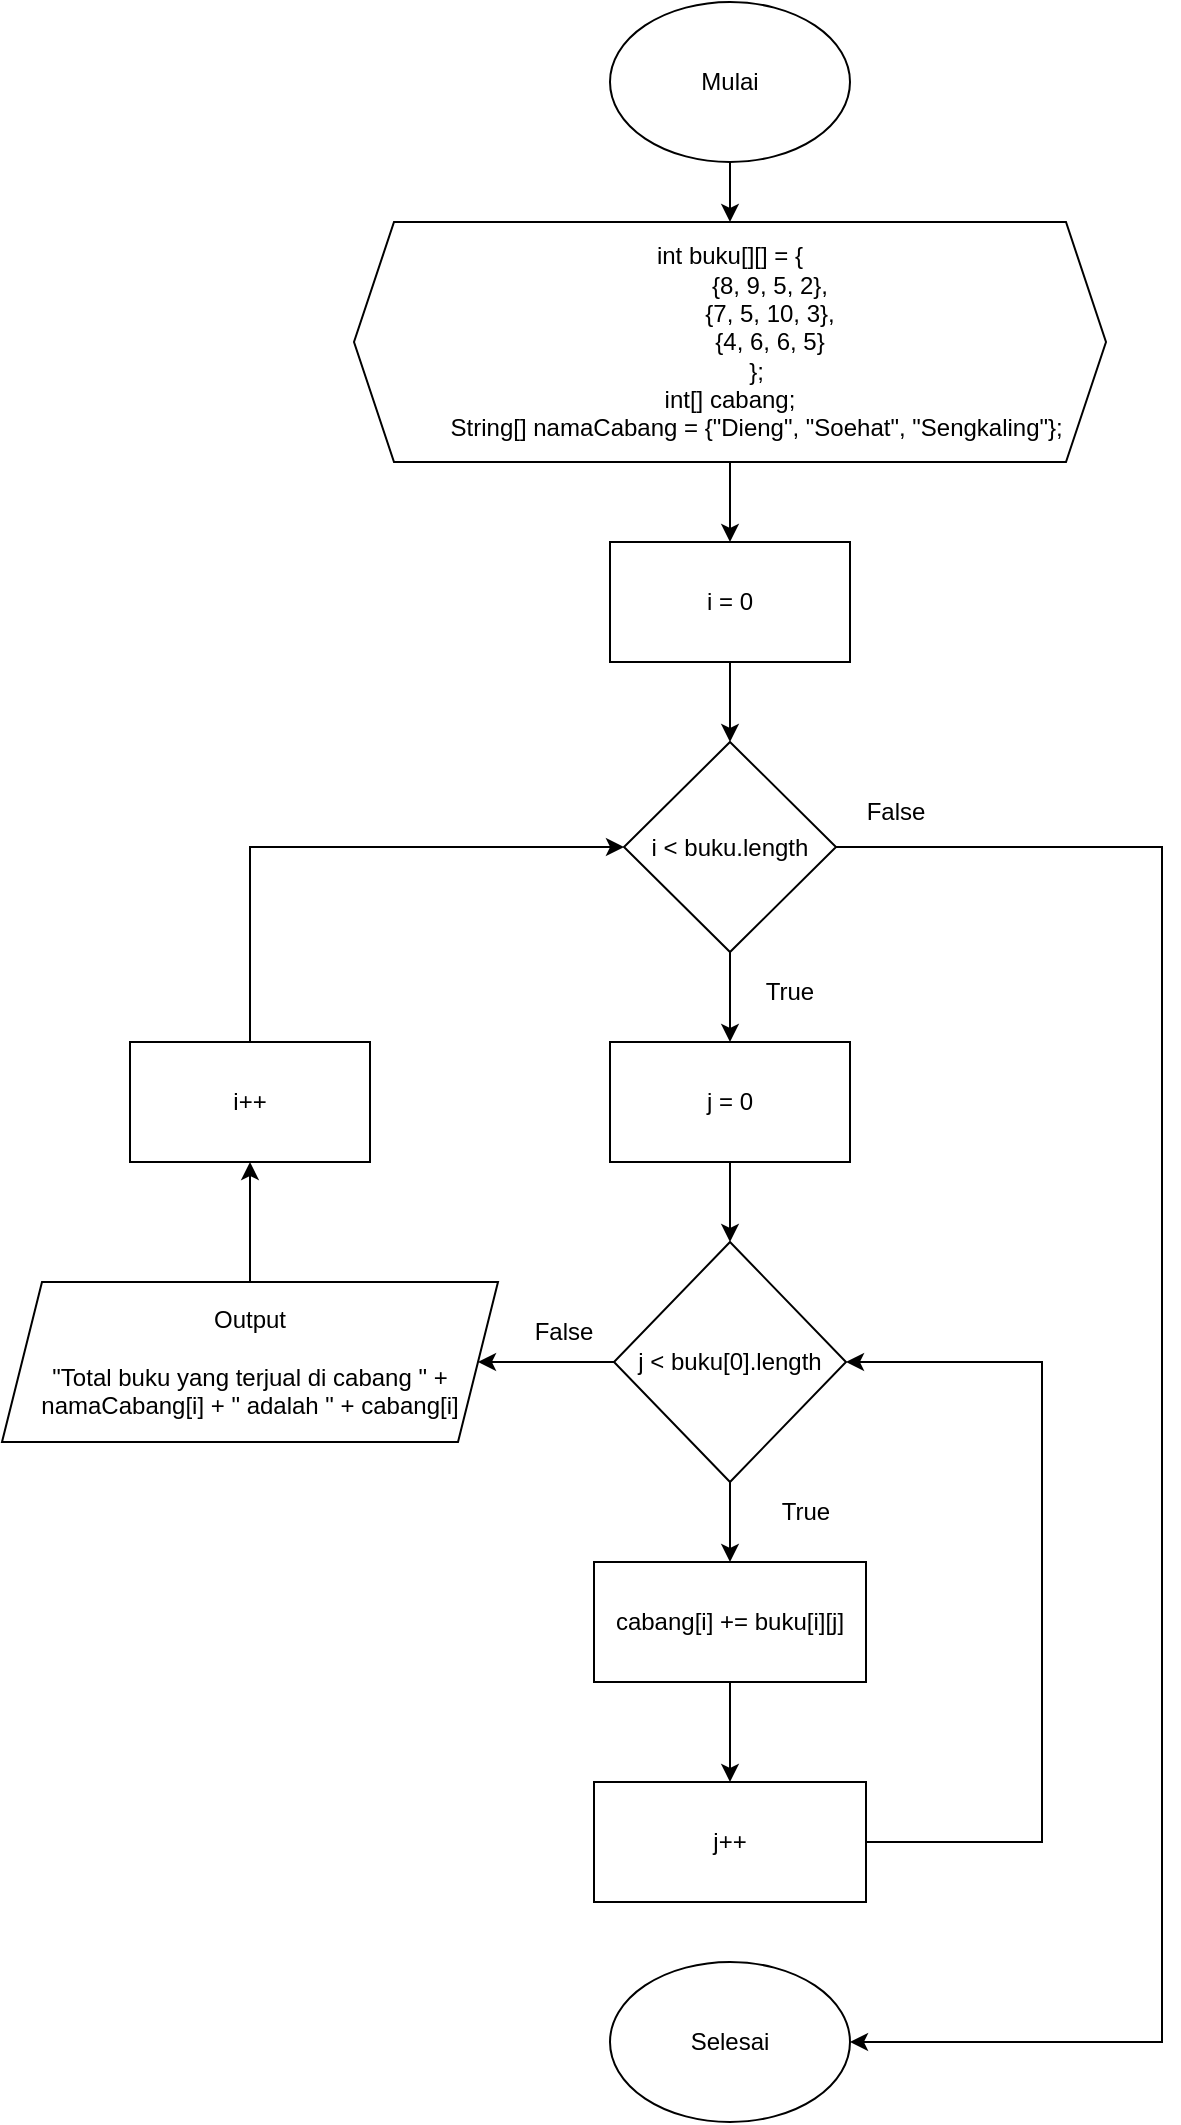 <mxfile version="20.5.3" type="github" pages="3">
  <diagram id="BPicuB52Qrg6LvnHKMhH" name="No. 1">
    <mxGraphModel dx="1278" dy="481" grid="1" gridSize="10" guides="1" tooltips="1" connect="1" arrows="1" fold="1" page="1" pageScale="1" pageWidth="827" pageHeight="1169" math="0" shadow="0">
      <root>
        <mxCell id="0" />
        <mxCell id="1" parent="0" />
        <mxCell id="z7K-Ujg7IoMI-AG9SJaT-3" value="" style="edgeStyle=orthogonalEdgeStyle;rounded=0;orthogonalLoop=1;jettySize=auto;html=1;" edge="1" parent="1" source="z7K-Ujg7IoMI-AG9SJaT-1" target="z7K-Ujg7IoMI-AG9SJaT-2">
          <mxGeometry relative="1" as="geometry" />
        </mxCell>
        <mxCell id="z7K-Ujg7IoMI-AG9SJaT-1" value="Mulai" style="ellipse;whiteSpace=wrap;html=1;" vertex="1" parent="1">
          <mxGeometry x="354" y="30" width="120" height="80" as="geometry" />
        </mxCell>
        <mxCell id="seCFmgC-9JngxIVdRE2E-2" value="" style="edgeStyle=orthogonalEdgeStyle;rounded=0;orthogonalLoop=1;jettySize=auto;html=1;" edge="1" parent="1" source="z7K-Ujg7IoMI-AG9SJaT-2" target="seCFmgC-9JngxIVdRE2E-1">
          <mxGeometry relative="1" as="geometry" />
        </mxCell>
        <mxCell id="z7K-Ujg7IoMI-AG9SJaT-2" value="&lt;div&gt;int buku[][] = {&lt;/div&gt;&lt;div&gt;&amp;nbsp; &amp;nbsp; &amp;nbsp; &amp;nbsp; &amp;nbsp; &amp;nbsp; {8, 9, 5, 2},&lt;/div&gt;&lt;div&gt;&amp;nbsp; &amp;nbsp; &amp;nbsp; &amp;nbsp; &amp;nbsp; &amp;nbsp; {7, 5, 10, 3},&lt;/div&gt;&lt;div&gt;&amp;nbsp; &amp;nbsp; &amp;nbsp; &amp;nbsp; &amp;nbsp; &amp;nbsp; {4, 6, 6, 5}&lt;/div&gt;&lt;div&gt;&amp;nbsp; &amp;nbsp; &amp;nbsp; &amp;nbsp; };&lt;/div&gt;&lt;div&gt;int[] cabang;&lt;/div&gt;&lt;div&gt;&amp;nbsp; &amp;nbsp; &amp;nbsp; &amp;nbsp; String[] namaCabang = {&quot;Dieng&quot;, &quot;Soehat&quot;, &quot;Sengkaling&quot;};&lt;/div&gt;" style="shape=hexagon;perimeter=hexagonPerimeter2;whiteSpace=wrap;html=1;fixedSize=1;" vertex="1" parent="1">
          <mxGeometry x="226" y="140" width="376" height="120" as="geometry" />
        </mxCell>
        <mxCell id="seCFmgC-9JngxIVdRE2E-10" value="" style="edgeStyle=orthogonalEdgeStyle;rounded=0;orthogonalLoop=1;jettySize=auto;html=1;" edge="1" parent="1" source="seCFmgC-9JngxIVdRE2E-1" target="seCFmgC-9JngxIVdRE2E-9">
          <mxGeometry relative="1" as="geometry" />
        </mxCell>
        <mxCell id="seCFmgC-9JngxIVdRE2E-1" value="i = 0" style="whiteSpace=wrap;html=1;" vertex="1" parent="1">
          <mxGeometry x="354" y="300" width="120" height="60" as="geometry" />
        </mxCell>
        <mxCell id="seCFmgC-9JngxIVdRE2E-12" value="" style="edgeStyle=orthogonalEdgeStyle;rounded=0;orthogonalLoop=1;jettySize=auto;html=1;" edge="1" parent="1" source="seCFmgC-9JngxIVdRE2E-9" target="seCFmgC-9JngxIVdRE2E-11">
          <mxGeometry relative="1" as="geometry" />
        </mxCell>
        <mxCell id="seCFmgC-9JngxIVdRE2E-30" style="edgeStyle=orthogonalEdgeStyle;rounded=0;orthogonalLoop=1;jettySize=auto;html=1;exitX=1;exitY=0.5;exitDx=0;exitDy=0;entryX=1;entryY=0.5;entryDx=0;entryDy=0;" edge="1" parent="1" source="seCFmgC-9JngxIVdRE2E-9" target="seCFmgC-9JngxIVdRE2E-29">
          <mxGeometry relative="1" as="geometry">
            <Array as="points">
              <mxPoint x="630" y="453" />
              <mxPoint x="630" y="1050" />
            </Array>
          </mxGeometry>
        </mxCell>
        <mxCell id="seCFmgC-9JngxIVdRE2E-9" value="i &amp;lt; buku.length" style="rhombus;whiteSpace=wrap;html=1;" vertex="1" parent="1">
          <mxGeometry x="361" y="400" width="106" height="105" as="geometry" />
        </mxCell>
        <mxCell id="seCFmgC-9JngxIVdRE2E-14" value="" style="edgeStyle=orthogonalEdgeStyle;rounded=0;orthogonalLoop=1;jettySize=auto;html=1;" edge="1" parent="1" source="seCFmgC-9JngxIVdRE2E-11" target="seCFmgC-9JngxIVdRE2E-13">
          <mxGeometry relative="1" as="geometry" />
        </mxCell>
        <mxCell id="seCFmgC-9JngxIVdRE2E-11" value="j = 0" style="whiteSpace=wrap;html=1;" vertex="1" parent="1">
          <mxGeometry x="354" y="550" width="120" height="60" as="geometry" />
        </mxCell>
        <mxCell id="seCFmgC-9JngxIVdRE2E-17" value="" style="edgeStyle=orthogonalEdgeStyle;rounded=0;orthogonalLoop=1;jettySize=auto;html=1;" edge="1" parent="1" source="seCFmgC-9JngxIVdRE2E-13" target="seCFmgC-9JngxIVdRE2E-16">
          <mxGeometry relative="1" as="geometry" />
        </mxCell>
        <mxCell id="seCFmgC-9JngxIVdRE2E-24" value="" style="edgeStyle=orthogonalEdgeStyle;rounded=0;orthogonalLoop=1;jettySize=auto;html=1;" edge="1" parent="1" source="seCFmgC-9JngxIVdRE2E-13" target="seCFmgC-9JngxIVdRE2E-23">
          <mxGeometry relative="1" as="geometry" />
        </mxCell>
        <mxCell id="seCFmgC-9JngxIVdRE2E-13" value="j &amp;lt; buku[0].length" style="rhombus;whiteSpace=wrap;html=1;" vertex="1" parent="1">
          <mxGeometry x="356" y="650" width="116" height="120" as="geometry" />
        </mxCell>
        <mxCell id="seCFmgC-9JngxIVdRE2E-19" value="" style="edgeStyle=orthogonalEdgeStyle;rounded=0;orthogonalLoop=1;jettySize=auto;html=1;" edge="1" parent="1" source="seCFmgC-9JngxIVdRE2E-16" target="seCFmgC-9JngxIVdRE2E-18">
          <mxGeometry relative="1" as="geometry" />
        </mxCell>
        <mxCell id="seCFmgC-9JngxIVdRE2E-16" value="cabang[i] += buku[i][j]" style="whiteSpace=wrap;html=1;" vertex="1" parent="1">
          <mxGeometry x="346" y="810" width="136" height="60" as="geometry" />
        </mxCell>
        <mxCell id="seCFmgC-9JngxIVdRE2E-20" style="edgeStyle=orthogonalEdgeStyle;rounded=0;orthogonalLoop=1;jettySize=auto;html=1;exitX=1;exitY=0.5;exitDx=0;exitDy=0;entryX=1;entryY=0.5;entryDx=0;entryDy=0;" edge="1" parent="1" source="seCFmgC-9JngxIVdRE2E-18" target="seCFmgC-9JngxIVdRE2E-13">
          <mxGeometry relative="1" as="geometry">
            <Array as="points">
              <mxPoint x="570" y="950" />
              <mxPoint x="570" y="710" />
            </Array>
          </mxGeometry>
        </mxCell>
        <mxCell id="seCFmgC-9JngxIVdRE2E-18" value="j++" style="whiteSpace=wrap;html=1;" vertex="1" parent="1">
          <mxGeometry x="346" y="920" width="136" height="60" as="geometry" />
        </mxCell>
        <mxCell id="seCFmgC-9JngxIVdRE2E-26" value="" style="edgeStyle=orthogonalEdgeStyle;rounded=0;orthogonalLoop=1;jettySize=auto;html=1;" edge="1" parent="1" source="seCFmgC-9JngxIVdRE2E-23" target="seCFmgC-9JngxIVdRE2E-25">
          <mxGeometry relative="1" as="geometry" />
        </mxCell>
        <mxCell id="seCFmgC-9JngxIVdRE2E-23" value="Output&lt;br&gt;&lt;br&gt;&quot;Total buku yang terjual di cabang &quot; + namaCabang[i] + &quot; adalah &quot; + cabang[i]" style="shape=parallelogram;perimeter=parallelogramPerimeter;whiteSpace=wrap;html=1;fixedSize=1;" vertex="1" parent="1">
          <mxGeometry x="50" y="670" width="248" height="80" as="geometry" />
        </mxCell>
        <mxCell id="seCFmgC-9JngxIVdRE2E-27" style="edgeStyle=orthogonalEdgeStyle;rounded=0;orthogonalLoop=1;jettySize=auto;html=1;exitX=0.5;exitY=0;exitDx=0;exitDy=0;entryX=0;entryY=0.5;entryDx=0;entryDy=0;" edge="1" parent="1" source="seCFmgC-9JngxIVdRE2E-25" target="seCFmgC-9JngxIVdRE2E-9">
          <mxGeometry relative="1" as="geometry" />
        </mxCell>
        <mxCell id="seCFmgC-9JngxIVdRE2E-25" value="i++" style="whiteSpace=wrap;html=1;" vertex="1" parent="1">
          <mxGeometry x="114" y="550" width="120" height="60" as="geometry" />
        </mxCell>
        <mxCell id="seCFmgC-9JngxIVdRE2E-29" value="Selesai" style="ellipse;whiteSpace=wrap;html=1;" vertex="1" parent="1">
          <mxGeometry x="354" y="1010" width="120" height="80" as="geometry" />
        </mxCell>
        <mxCell id="rts_mOyHCIjA2TNUtebg-1" value="True" style="text;html=1;strokeColor=none;fillColor=none;align=center;verticalAlign=middle;whiteSpace=wrap;rounded=0;" vertex="1" parent="1">
          <mxGeometry x="414" y="510" width="60" height="30" as="geometry" />
        </mxCell>
        <mxCell id="rts_mOyHCIjA2TNUtebg-2" value="True" style="text;html=1;strokeColor=none;fillColor=none;align=center;verticalAlign=middle;whiteSpace=wrap;rounded=0;" vertex="1" parent="1">
          <mxGeometry x="422" y="770" width="60" height="30" as="geometry" />
        </mxCell>
        <mxCell id="rts_mOyHCIjA2TNUtebg-3" value="False" style="text;html=1;strokeColor=none;fillColor=none;align=center;verticalAlign=middle;whiteSpace=wrap;rounded=0;" vertex="1" parent="1">
          <mxGeometry x="467" y="420" width="60" height="30" as="geometry" />
        </mxCell>
        <mxCell id="rts_mOyHCIjA2TNUtebg-4" value="False" style="text;html=1;strokeColor=none;fillColor=none;align=center;verticalAlign=middle;whiteSpace=wrap;rounded=0;" vertex="1" parent="1">
          <mxGeometry x="301" y="680" width="60" height="30" as="geometry" />
        </mxCell>
      </root>
    </mxGraphModel>
  </diagram>
  <diagram id="xPt55A5_9RqWsZ0uqhfl" name="No. 2">
    <mxGraphModel dx="1278" dy="2819" grid="1" gridSize="10" guides="1" tooltips="1" connect="1" arrows="1" fold="1" page="1" pageScale="1" pageWidth="827" pageHeight="1169" math="0" shadow="0">
      <root>
        <mxCell id="0" />
        <mxCell id="1" parent="0" />
        <mxCell id="E98cyiv-uPxOJjJtd0V5-63" value="" style="edgeStyle=orthogonalEdgeStyle;rounded=0;orthogonalLoop=1;jettySize=auto;html=1;" parent="1" source="E98cyiv-uPxOJjJtd0V5-1" target="E98cyiv-uPxOJjJtd0V5-62" edge="1">
          <mxGeometry relative="1" as="geometry" />
        </mxCell>
        <mxCell id="E98cyiv-uPxOJjJtd0V5-1" value="Mulai" style="ellipse;whiteSpace=wrap;html=1;" parent="1" vertex="1">
          <mxGeometry x="184.25" y="-2320" width="106" height="70" as="geometry" />
        </mxCell>
        <mxCell id="E98cyiv-uPxOJjJtd0V5-5" value="" style="edgeStyle=orthogonalEdgeStyle;rounded=0;orthogonalLoop=1;jettySize=auto;html=1;" parent="1" target="E98cyiv-uPxOJjJtd0V5-4" edge="1" source="E98cyiv-uPxOJjJtd0V5-62">
          <mxGeometry relative="1" as="geometry">
            <mxPoint x="238" y="-2010" as="sourcePoint" />
          </mxGeometry>
        </mxCell>
        <mxCell id="E98cyiv-uPxOJjJtd0V5-7" value="" style="edgeStyle=orthogonalEdgeStyle;rounded=0;orthogonalLoop=1;jettySize=auto;html=1;" parent="1" source="E98cyiv-uPxOJjJtd0V5-4" target="E98cyiv-uPxOJjJtd0V5-6" edge="1">
          <mxGeometry relative="1" as="geometry" />
        </mxCell>
        <mxCell id="E98cyiv-uPxOJjJtd0V5-4" value="i = 0" style="whiteSpace=wrap;html=1;" parent="1" vertex="1">
          <mxGeometry x="178" y="-2070" width="120" height="60" as="geometry" />
        </mxCell>
        <mxCell id="E98cyiv-uPxOJjJtd0V5-9" value="" style="edgeStyle=orthogonalEdgeStyle;rounded=0;orthogonalLoop=1;jettySize=auto;html=1;" parent="1" source="E98cyiv-uPxOJjJtd0V5-6" target="E98cyiv-uPxOJjJtd0V5-8" edge="1">
          <mxGeometry relative="1" as="geometry" />
        </mxCell>
        <mxCell id="E98cyiv-uPxOJjJtd0V5-59" value="" style="edgeStyle=orthogonalEdgeStyle;rounded=0;orthogonalLoop=1;jettySize=auto;html=1;" parent="1" source="E98cyiv-uPxOJjJtd0V5-6" target="E98cyiv-uPxOJjJtd0V5-58" edge="1">
          <mxGeometry relative="1" as="geometry">
            <Array as="points">
              <mxPoint x="44" y="-1930" />
              <mxPoint x="44" y="-1030" />
            </Array>
          </mxGeometry>
        </mxCell>
        <mxCell id="E98cyiv-uPxOJjJtd0V5-6" value="i &amp;lt; buku.length" style="rhombus;whiteSpace=wrap;html=1;" parent="1" vertex="1">
          <mxGeometry x="190" y="-1980" width="96" height="100" as="geometry" />
        </mxCell>
        <mxCell id="E98cyiv-uPxOJjJtd0V5-11" value="" style="edgeStyle=orthogonalEdgeStyle;rounded=0;orthogonalLoop=1;jettySize=auto;html=1;" parent="1" source="E98cyiv-uPxOJjJtd0V5-8" target="E98cyiv-uPxOJjJtd0V5-10" edge="1">
          <mxGeometry relative="1" as="geometry" />
        </mxCell>
        <mxCell id="E98cyiv-uPxOJjJtd0V5-8" value="j = 0" style="whiteSpace=wrap;html=1;" parent="1" vertex="1">
          <mxGeometry x="177.25" y="-1840" width="120" height="60" as="geometry" />
        </mxCell>
        <mxCell id="E98cyiv-uPxOJjJtd0V5-15" value="" style="edgeStyle=orthogonalEdgeStyle;rounded=0;orthogonalLoop=1;jettySize=auto;html=1;" parent="1" source="E98cyiv-uPxOJjJtd0V5-10" target="E98cyiv-uPxOJjJtd0V5-14" edge="1">
          <mxGeometry relative="1" as="geometry" />
        </mxCell>
        <mxCell id="E98cyiv-uPxOJjJtd0V5-55" value="" style="edgeStyle=orthogonalEdgeStyle;rounded=0;orthogonalLoop=1;jettySize=auto;html=1;" parent="1" source="E98cyiv-uPxOJjJtd0V5-10" target="E98cyiv-uPxOJjJtd0V5-54" edge="1">
          <mxGeometry relative="1" as="geometry" />
        </mxCell>
        <mxCell id="E98cyiv-uPxOJjJtd0V5-10" value="j &amp;lt; buku[0].length" style="rhombus;whiteSpace=wrap;html=1;" parent="1" vertex="1">
          <mxGeometry x="185" y="-1750" width="106" height="110" as="geometry" />
        </mxCell>
        <mxCell id="E98cyiv-uPxOJjJtd0V5-17" value="" style="edgeStyle=orthogonalEdgeStyle;rounded=0;orthogonalLoop=1;jettySize=auto;html=1;" parent="1" source="E98cyiv-uPxOJjJtd0V5-14" target="E98cyiv-uPxOJjJtd0V5-16" edge="1">
          <mxGeometry relative="1" as="geometry" />
        </mxCell>
        <mxCell id="E98cyiv-uPxOJjJtd0V5-14" value="switch(j)" style="whiteSpace=wrap;html=1;" parent="1" vertex="1">
          <mxGeometry x="178" y="-1610" width="120" height="60" as="geometry" />
        </mxCell>
        <mxCell id="E98cyiv-uPxOJjJtd0V5-19" value="" style="edgeStyle=orthogonalEdgeStyle;rounded=0;orthogonalLoop=1;jettySize=auto;html=1;" parent="1" source="E98cyiv-uPxOJjJtd0V5-16" target="E98cyiv-uPxOJjJtd0V5-18" edge="1">
          <mxGeometry relative="1" as="geometry" />
        </mxCell>
        <mxCell id="E98cyiv-uPxOJjJtd0V5-25" value="" style="edgeStyle=orthogonalEdgeStyle;rounded=0;orthogonalLoop=1;jettySize=auto;html=1;" parent="1" source="E98cyiv-uPxOJjJtd0V5-16" target="E98cyiv-uPxOJjJtd0V5-24" edge="1">
          <mxGeometry relative="1" as="geometry" />
        </mxCell>
        <mxCell id="E98cyiv-uPxOJjJtd0V5-16" value="case 0" style="rhombus;whiteSpace=wrap;html=1;" parent="1" vertex="1">
          <mxGeometry x="198" y="-1510" width="80" height="80" as="geometry" />
        </mxCell>
        <mxCell id="E98cyiv-uPxOJjJtd0V5-21" value="" style="edgeStyle=orthogonalEdgeStyle;rounded=0;orthogonalLoop=1;jettySize=auto;html=1;" parent="1" source="E98cyiv-uPxOJjJtd0V5-18" target="E98cyiv-uPxOJjJtd0V5-20" edge="1">
          <mxGeometry relative="1" as="geometry" />
        </mxCell>
        <mxCell id="E98cyiv-uPxOJjJtd0V5-27" value="" style="edgeStyle=orthogonalEdgeStyle;rounded=0;orthogonalLoop=1;jettySize=auto;html=1;" parent="1" source="E98cyiv-uPxOJjJtd0V5-18" target="E98cyiv-uPxOJjJtd0V5-26" edge="1">
          <mxGeometry relative="1" as="geometry" />
        </mxCell>
        <mxCell id="E98cyiv-uPxOJjJtd0V5-18" value="case 1" style="rhombus;whiteSpace=wrap;html=1;" parent="1" vertex="1">
          <mxGeometry x="358" y="-1510" width="80" height="80" as="geometry" />
        </mxCell>
        <mxCell id="E98cyiv-uPxOJjJtd0V5-23" value="" style="edgeStyle=orthogonalEdgeStyle;rounded=0;orthogonalLoop=1;jettySize=auto;html=1;" parent="1" source="E98cyiv-uPxOJjJtd0V5-20" target="E98cyiv-uPxOJjJtd0V5-22" edge="1">
          <mxGeometry relative="1" as="geometry" />
        </mxCell>
        <mxCell id="E98cyiv-uPxOJjJtd0V5-29" value="" style="edgeStyle=orthogonalEdgeStyle;rounded=0;orthogonalLoop=1;jettySize=auto;html=1;" parent="1" source="E98cyiv-uPxOJjJtd0V5-20" target="E98cyiv-uPxOJjJtd0V5-28" edge="1">
          <mxGeometry relative="1" as="geometry" />
        </mxCell>
        <mxCell id="E98cyiv-uPxOJjJtd0V5-20" value="case 2" style="rhombus;whiteSpace=wrap;html=1;" parent="1" vertex="1">
          <mxGeometry x="518" y="-1510" width="80" height="80" as="geometry" />
        </mxCell>
        <mxCell id="E98cyiv-uPxOJjJtd0V5-31" value="" style="edgeStyle=orthogonalEdgeStyle;rounded=0;orthogonalLoop=1;jettySize=auto;html=1;" parent="1" source="E98cyiv-uPxOJjJtd0V5-22" edge="1">
          <mxGeometry relative="1" as="geometry">
            <mxPoint x="717.5" y="-1390" as="targetPoint" />
          </mxGeometry>
        </mxCell>
        <mxCell id="E98cyiv-uPxOJjJtd0V5-22" value="case 3" style="rhombus;whiteSpace=wrap;html=1;" parent="1" vertex="1">
          <mxGeometry x="678" y="-1510" width="80" height="80" as="geometry" />
        </mxCell>
        <mxCell id="E98cyiv-uPxOJjJtd0V5-33" value="" style="edgeStyle=orthogonalEdgeStyle;rounded=0;orthogonalLoop=1;jettySize=auto;html=1;" parent="1" source="E98cyiv-uPxOJjJtd0V5-24" target="E98cyiv-uPxOJjJtd0V5-32" edge="1">
          <mxGeometry relative="1" as="geometry" />
        </mxCell>
        <mxCell id="E98cyiv-uPxOJjJtd0V5-24" value="totalNovel += buku[i][j]" style="whiteSpace=wrap;html=1;" parent="1" vertex="1">
          <mxGeometry x="170" y="-1390" width="136" height="60" as="geometry" />
        </mxCell>
        <mxCell id="E98cyiv-uPxOJjJtd0V5-36" value="" style="edgeStyle=orthogonalEdgeStyle;rounded=0;orthogonalLoop=1;jettySize=auto;html=1;" parent="1" source="E98cyiv-uPxOJjJtd0V5-26" target="E98cyiv-uPxOJjJtd0V5-35" edge="1">
          <mxGeometry relative="1" as="geometry" />
        </mxCell>
        <mxCell id="E98cyiv-uPxOJjJtd0V5-26" value="totalKomik += buku[i][j]" style="whiteSpace=wrap;html=1;" parent="1" vertex="1">
          <mxGeometry x="330" y="-1390" width="136" height="60" as="geometry" />
        </mxCell>
        <mxCell id="E98cyiv-uPxOJjJtd0V5-38" value="" style="edgeStyle=orthogonalEdgeStyle;rounded=0;orthogonalLoop=1;jettySize=auto;html=1;" parent="1" source="E98cyiv-uPxOJjJtd0V5-28" target="E98cyiv-uPxOJjJtd0V5-37" edge="1">
          <mxGeometry relative="1" as="geometry" />
        </mxCell>
        <mxCell id="E98cyiv-uPxOJjJtd0V5-28" value="totalPelajaran += buku[i][j]" style="whiteSpace=wrap;html=1;" parent="1" vertex="1">
          <mxGeometry x="480" y="-1390" width="156" height="60" as="geometry" />
        </mxCell>
        <mxCell id="E98cyiv-uPxOJjJtd0V5-40" value="" style="edgeStyle=orthogonalEdgeStyle;rounded=0;orthogonalLoop=1;jettySize=auto;html=1;" parent="1" target="E98cyiv-uPxOJjJtd0V5-39" edge="1">
          <mxGeometry relative="1" as="geometry">
            <mxPoint x="717.5" y="-1330" as="sourcePoint" />
          </mxGeometry>
        </mxCell>
        <mxCell id="E98cyiv-uPxOJjJtd0V5-30" value="totalEnsiklopedia += buku[i][j]" style="whiteSpace=wrap;html=1;" parent="1" vertex="1">
          <mxGeometry x="651.5" y="-1390" width="133" height="60" as="geometry" />
        </mxCell>
        <mxCell id="E98cyiv-uPxOJjJtd0V5-48" style="edgeStyle=orthogonalEdgeStyle;rounded=0;orthogonalLoop=1;jettySize=auto;html=1;exitX=0.5;exitY=1;exitDx=0;exitDy=0;entryX=0.5;entryY=0;entryDx=0;entryDy=0;" parent="1" source="E98cyiv-uPxOJjJtd0V5-32" edge="1">
          <mxGeometry relative="1" as="geometry">
            <mxPoint x="238" y="-1150" as="targetPoint" />
          </mxGeometry>
        </mxCell>
        <mxCell id="E98cyiv-uPxOJjJtd0V5-32" value="break" style="whiteSpace=wrap;html=1;" parent="1" vertex="1">
          <mxGeometry x="178" y="-1304" width="120" height="60" as="geometry" />
        </mxCell>
        <mxCell id="E98cyiv-uPxOJjJtd0V5-49" style="edgeStyle=orthogonalEdgeStyle;rounded=0;orthogonalLoop=1;jettySize=auto;html=1;exitX=0.5;exitY=1;exitDx=0;exitDy=0;" parent="1" source="E98cyiv-uPxOJjJtd0V5-35" edge="1">
          <mxGeometry relative="1" as="geometry">
            <Array as="points">
              <mxPoint x="398" y="-1220" />
              <mxPoint x="238" y="-1220" />
            </Array>
            <mxPoint x="238" y="-1150" as="targetPoint" />
          </mxGeometry>
        </mxCell>
        <mxCell id="E98cyiv-uPxOJjJtd0V5-35" value="break" style="whiteSpace=wrap;html=1;" parent="1" vertex="1">
          <mxGeometry x="338" y="-1304" width="120" height="60" as="geometry" />
        </mxCell>
        <mxCell id="E98cyiv-uPxOJjJtd0V5-50" style="edgeStyle=orthogonalEdgeStyle;rounded=0;orthogonalLoop=1;jettySize=auto;html=1;exitX=0.5;exitY=1;exitDx=0;exitDy=0;" parent="1" source="E98cyiv-uPxOJjJtd0V5-37" edge="1">
          <mxGeometry relative="1" as="geometry">
            <Array as="points">
              <mxPoint x="558" y="-1200" />
              <mxPoint x="238" y="-1200" />
            </Array>
            <mxPoint x="238" y="-1150" as="targetPoint" />
          </mxGeometry>
        </mxCell>
        <mxCell id="E98cyiv-uPxOJjJtd0V5-37" value="break" style="whiteSpace=wrap;html=1;" parent="1" vertex="1">
          <mxGeometry x="498" y="-1304" width="120" height="60" as="geometry" />
        </mxCell>
        <mxCell id="E98cyiv-uPxOJjJtd0V5-51" style="edgeStyle=orthogonalEdgeStyle;rounded=0;orthogonalLoop=1;jettySize=auto;html=1;exitX=0.5;exitY=1;exitDx=0;exitDy=0;" parent="1" source="E98cyiv-uPxOJjJtd0V5-39" edge="1">
          <mxGeometry relative="1" as="geometry">
            <Array as="points">
              <mxPoint x="718" y="-1180" />
              <mxPoint x="238" y="-1180" />
            </Array>
            <mxPoint x="238" y="-1150" as="targetPoint" />
          </mxGeometry>
        </mxCell>
        <mxCell id="E98cyiv-uPxOJjJtd0V5-39" value="break" style="whiteSpace=wrap;html=1;" parent="1" vertex="1">
          <mxGeometry x="658" y="-1304" width="120" height="60" as="geometry" />
        </mxCell>
        <mxCell id="E98cyiv-uPxOJjJtd0V5-56" style="edgeStyle=orthogonalEdgeStyle;rounded=0;orthogonalLoop=1;jettySize=auto;html=1;exitX=0;exitY=0.5;exitDx=0;exitDy=0;entryX=0;entryY=0.5;entryDx=0;entryDy=0;" parent="1" source="E98cyiv-uPxOJjJtd0V5-45" target="E98cyiv-uPxOJjJtd0V5-10" edge="1">
          <mxGeometry relative="1" as="geometry">
            <Array as="points">
              <mxPoint x="124" y="-1120" />
              <mxPoint x="124" y="-1695" />
            </Array>
          </mxGeometry>
        </mxCell>
        <mxCell id="E98cyiv-uPxOJjJtd0V5-45" value="j++" style="rounded=0;whiteSpace=wrap;html=1;" parent="1" vertex="1">
          <mxGeometry x="179.25" y="-1150" width="116" height="60" as="geometry" />
        </mxCell>
        <mxCell id="E98cyiv-uPxOJjJtd0V5-57" style="edgeStyle=orthogonalEdgeStyle;rounded=0;orthogonalLoop=1;jettySize=auto;html=1;exitX=0.5;exitY=0;exitDx=0;exitDy=0;entryX=1;entryY=0.5;entryDx=0;entryDy=0;" parent="1" source="E98cyiv-uPxOJjJtd0V5-54" target="E98cyiv-uPxOJjJtd0V5-6" edge="1">
          <mxGeometry relative="1" as="geometry" />
        </mxCell>
        <mxCell id="E98cyiv-uPxOJjJtd0V5-54" value="i++" style="whiteSpace=wrap;html=1;" parent="1" vertex="1">
          <mxGeometry x="364" y="-1840" width="120" height="60" as="geometry" />
        </mxCell>
        <mxCell id="E98cyiv-uPxOJjJtd0V5-61" value="" style="edgeStyle=orthogonalEdgeStyle;rounded=0;orthogonalLoop=1;jettySize=auto;html=1;" parent="1" source="E98cyiv-uPxOJjJtd0V5-58" target="E98cyiv-uPxOJjJtd0V5-60" edge="1">
          <mxGeometry relative="1" as="geometry" />
        </mxCell>
        <mxCell id="E98cyiv-uPxOJjJtd0V5-58" value="pemasukan = &lt;br&gt;(totalNovel*novel) + (totalKomik*komik) + (totalPelajaran*pelajaran) + (totalEnsiklopedia*ensiklopedia)" style="whiteSpace=wrap;html=1;" parent="1" vertex="1">
          <mxGeometry x="180" y="-1070" width="334" height="80" as="geometry" />
        </mxCell>
        <mxCell id="gEQnVwdyMUHfXV-ICCYp-2" value="" style="edgeStyle=orthogonalEdgeStyle;rounded=0;orthogonalLoop=1;jettySize=auto;html=1;" edge="1" parent="1" source="E98cyiv-uPxOJjJtd0V5-60" target="gEQnVwdyMUHfXV-ICCYp-1">
          <mxGeometry relative="1" as="geometry" />
        </mxCell>
        <mxCell id="E98cyiv-uPxOJjJtd0V5-60" value="output&lt;br&gt;&lt;br&gt;&quot;Total pemasukan seluruh cabang Togamas: Rp&quot; + pemasukan" style="shape=parallelogram;perimeter=parallelogramPerimeter;whiteSpace=wrap;html=1;fixedSize=1;" parent="1" vertex="1">
          <mxGeometry x="231.75" y="-960" width="230.5" height="120" as="geometry" />
        </mxCell>
        <mxCell id="E98cyiv-uPxOJjJtd0V5-62" value="int buku[][] = {&lt;br&gt;{8, 9, 5, 2},&lt;br&gt;{7, 5, 10, 3},&lt;br&gt;{4, 6, 6, 5}&lt;br&gt;};&lt;br&gt;int novel = 40000, komik = 28000, pelajaran = 60000, ensiklopedia = 75000, totalNovel = 0, totalKomik = 0, totalPelajaran = 0, totalEnsiklopedia = 0, pemasukan = 0;" style="shape=hexagon;perimeter=hexagonPerimeter2;whiteSpace=wrap;html=1;fixedSize=1;" parent="1" vertex="1">
          <mxGeometry x="62.25" y="-2230" width="350" height="130" as="geometry" />
        </mxCell>
        <mxCell id="gEQnVwdyMUHfXV-ICCYp-1" value="Selesai" style="ellipse;whiteSpace=wrap;html=1;" vertex="1" parent="1">
          <mxGeometry x="287" y="-800" width="120" height="60" as="geometry" />
        </mxCell>
        <mxCell id="WK_z1fnP6A3RwWIid02G-1" value="True" style="text;html=1;strokeColor=none;fillColor=none;align=center;verticalAlign=middle;whiteSpace=wrap;rounded=0;" vertex="1" parent="1">
          <mxGeometry x="238" y="-1880" width="60" height="30" as="geometry" />
        </mxCell>
        <mxCell id="WK_z1fnP6A3RwWIid02G-2" value="True" style="text;html=1;strokeColor=none;fillColor=none;align=center;verticalAlign=middle;whiteSpace=wrap;rounded=0;" vertex="1" parent="1">
          <mxGeometry x="238" y="-1650" width="60" height="30" as="geometry" />
        </mxCell>
        <mxCell id="WK_z1fnP6A3RwWIid02G-3" value="True" style="text;html=1;strokeColor=none;fillColor=none;align=center;verticalAlign=middle;whiteSpace=wrap;rounded=0;" vertex="1" parent="1">
          <mxGeometry x="238" y="-1430" width="60" height="30" as="geometry" />
        </mxCell>
        <mxCell id="WK_z1fnP6A3RwWIid02G-4" value="True" style="text;html=1;strokeColor=none;fillColor=none;align=center;verticalAlign=middle;whiteSpace=wrap;rounded=0;" vertex="1" parent="1">
          <mxGeometry x="402.25" y="-1430" width="60" height="30" as="geometry" />
        </mxCell>
        <mxCell id="WK_z1fnP6A3RwWIid02G-6" value="True" style="text;html=1;strokeColor=none;fillColor=none;align=center;verticalAlign=middle;whiteSpace=wrap;rounded=0;" vertex="1" parent="1">
          <mxGeometry x="558" y="-1430" width="60" height="30" as="geometry" />
        </mxCell>
        <mxCell id="WK_z1fnP6A3RwWIid02G-7" value="True" style="text;html=1;strokeColor=none;fillColor=none;align=center;verticalAlign=middle;whiteSpace=wrap;rounded=0;" vertex="1" parent="1">
          <mxGeometry x="718" y="-1430" width="60" height="30" as="geometry" />
        </mxCell>
        <mxCell id="WK_z1fnP6A3RwWIid02G-8" value="False" style="text;html=1;strokeColor=none;fillColor=none;align=center;verticalAlign=middle;whiteSpace=wrap;rounded=0;" vertex="1" parent="1">
          <mxGeometry x="130" y="-1960" width="60" height="30" as="geometry" />
        </mxCell>
        <mxCell id="WK_z1fnP6A3RwWIid02G-9" value="False" style="text;html=1;strokeColor=none;fillColor=none;align=center;verticalAlign=middle;whiteSpace=wrap;rounded=0;" vertex="1" parent="1">
          <mxGeometry x="291" y="-1730" width="60" height="30" as="geometry" />
        </mxCell>
        <mxCell id="WK_z1fnP6A3RwWIid02G-10" value="False" style="text;html=1;strokeColor=none;fillColor=none;align=center;verticalAlign=middle;whiteSpace=wrap;rounded=0;" vertex="1" parent="1">
          <mxGeometry x="278" y="-1500" width="60" height="30" as="geometry" />
        </mxCell>
        <mxCell id="WK_z1fnP6A3RwWIid02G-11" value="False" style="text;html=1;strokeColor=none;fillColor=none;align=center;verticalAlign=middle;whiteSpace=wrap;rounded=0;" vertex="1" parent="1">
          <mxGeometry x="438" y="-1500" width="60" height="30" as="geometry" />
        </mxCell>
        <mxCell id="WK_z1fnP6A3RwWIid02G-12" value="False" style="text;html=1;strokeColor=none;fillColor=none;align=center;verticalAlign=middle;whiteSpace=wrap;rounded=0;" vertex="1" parent="1">
          <mxGeometry x="598" y="-1500" width="60" height="30" as="geometry" />
        </mxCell>
      </root>
    </mxGraphModel>
  </diagram>
  <diagram id="YH7SZsfSG7w-0cKVTjVT" name="No. 3">
    <mxGraphModel dx="1278" dy="481" grid="1" gridSize="10" guides="1" tooltips="1" connect="1" arrows="1" fold="1" page="1" pageScale="1" pageWidth="827" pageHeight="1169" math="0" shadow="0">
      <root>
        <mxCell id="0" />
        <mxCell id="1" parent="0" />
        <mxCell id="pPx3jKQ4B87utEj0dCMn-3" value="" style="edgeStyle=orthogonalEdgeStyle;rounded=0;orthogonalLoop=1;jettySize=auto;html=1;" edge="1" parent="1" source="pPx3jKQ4B87utEj0dCMn-1" target="pPx3jKQ4B87utEj0dCMn-2">
          <mxGeometry relative="1" as="geometry" />
        </mxCell>
        <mxCell id="pPx3jKQ4B87utEj0dCMn-1" value="Mulai" style="ellipse;whiteSpace=wrap;html=1;" vertex="1" parent="1">
          <mxGeometry x="220" y="20" width="120" height="80" as="geometry" />
        </mxCell>
        <mxCell id="WSeDpbuFRLXH-mpH7T7l-2" value="" style="edgeStyle=orthogonalEdgeStyle;rounded=0;orthogonalLoop=1;jettySize=auto;html=1;" edge="1" parent="1" source="pPx3jKQ4B87utEj0dCMn-2" target="WSeDpbuFRLXH-mpH7T7l-1">
          <mxGeometry relative="1" as="geometry" />
        </mxCell>
        <mxCell id="pPx3jKQ4B87utEj0dCMn-2" value="&lt;div&gt;int buku[][] = {&lt;br&gt;{8, 9, 5, 2},&lt;br&gt;{7, 5, 10, 3},&lt;br&gt;{4, 6, 6, 5}&lt;br&gt;};&lt;br&gt;&lt;/div&gt;&lt;div&gt;int pemasukanCabang[] = {0, 0, 0};&lt;/div&gt;&lt;div&gt;int novel = 40000, komik = 28000, pelajaran = 60000, ensiklopedia = 75000,&amp;nbsp;&lt;/div&gt;&lt;div&gt;&lt;span style=&quot;background-color: initial;&quot;&gt;tempNovel = 0, tempKomik = 0, tempPelajaran = 0, tempEnsiklopedia = 0,&amp;nbsp;&lt;/span&gt;&lt;/div&gt;max = 0, findCabang = 0;&lt;br&gt;String[] namaCabang = {&quot;Dieng&quot;, &quot;Soehat&quot;, &quot;Sengkaling&quot;};" style="shape=hexagon;perimeter=hexagonPerimeter2;whiteSpace=wrap;html=1;fixedSize=1;" vertex="1" parent="1">
          <mxGeometry x="60" y="130" width="440" height="160" as="geometry" />
        </mxCell>
        <mxCell id="WSeDpbuFRLXH-mpH7T7l-8" value="" style="edgeStyle=orthogonalEdgeStyle;rounded=0;orthogonalLoop=1;jettySize=auto;html=1;" edge="1" parent="1" source="WSeDpbuFRLXH-mpH7T7l-1" target="WSeDpbuFRLXH-mpH7T7l-7">
          <mxGeometry relative="1" as="geometry" />
        </mxCell>
        <mxCell id="WSeDpbuFRLXH-mpH7T7l-1" value="i = 0" style="whiteSpace=wrap;html=1;" vertex="1" parent="1">
          <mxGeometry x="220" y="310" width="120" height="60" as="geometry" />
        </mxCell>
        <mxCell id="WSeDpbuFRLXH-mpH7T7l-10" value="" style="edgeStyle=orthogonalEdgeStyle;rounded=0;orthogonalLoop=1;jettySize=auto;html=1;" edge="1" parent="1" source="WSeDpbuFRLXH-mpH7T7l-7" target="WSeDpbuFRLXH-mpH7T7l-9">
          <mxGeometry relative="1" as="geometry" />
        </mxCell>
        <mxCell id="5oIUqyqzhLo-QE7nho9Y-2" style="edgeStyle=orthogonalEdgeStyle;rounded=0;orthogonalLoop=1;jettySize=auto;html=1;exitX=0;exitY=0.5;exitDx=0;exitDy=0;entryX=0;entryY=0.5;entryDx=0;entryDy=0;" edge="1" parent="1" source="WSeDpbuFRLXH-mpH7T7l-7" target="5oIUqyqzhLo-QE7nho9Y-1">
          <mxGeometry relative="1" as="geometry">
            <Array as="points">
              <mxPoint x="40" y="455" />
              <mxPoint x="40" y="1220" />
            </Array>
          </mxGeometry>
        </mxCell>
        <mxCell id="WSeDpbuFRLXH-mpH7T7l-7" value="i &amp;lt; buku.length" style="rhombus;whiteSpace=wrap;html=1;" vertex="1" parent="1">
          <mxGeometry x="230" y="405" width="100" height="100" as="geometry" />
        </mxCell>
        <mxCell id="WSeDpbuFRLXH-mpH7T7l-12" value="" style="edgeStyle=orthogonalEdgeStyle;rounded=0;orthogonalLoop=1;jettySize=auto;html=1;" edge="1" parent="1" source="WSeDpbuFRLXH-mpH7T7l-9" target="WSeDpbuFRLXH-mpH7T7l-11">
          <mxGeometry relative="1" as="geometry" />
        </mxCell>
        <mxCell id="WSeDpbuFRLXH-mpH7T7l-9" value="j = 0" style="whiteSpace=wrap;html=1;" vertex="1" parent="1">
          <mxGeometry x="220" y="530" width="120" height="60" as="geometry" />
        </mxCell>
        <mxCell id="mGzoLIFLrL9KsoQsZA2z-2" value="" style="edgeStyle=orthogonalEdgeStyle;rounded=0;orthogonalLoop=1;jettySize=auto;html=1;" edge="1" parent="1" source="WSeDpbuFRLXH-mpH7T7l-11" target="mGzoLIFLrL9KsoQsZA2z-1">
          <mxGeometry relative="1" as="geometry" />
        </mxCell>
        <mxCell id="gQG4RZ9Yw4NG-8qaaXYK-2" value="" style="edgeStyle=orthogonalEdgeStyle;rounded=0;orthogonalLoop=1;jettySize=auto;html=1;" edge="1" parent="1" source="WSeDpbuFRLXH-mpH7T7l-11" target="gQG4RZ9Yw4NG-8qaaXYK-1">
          <mxGeometry relative="1" as="geometry" />
        </mxCell>
        <mxCell id="WSeDpbuFRLXH-mpH7T7l-11" value="j &amp;lt; buku[0].length" style="rhombus;whiteSpace=wrap;html=1;" vertex="1" parent="1">
          <mxGeometry x="225" y="630" width="110" height="110" as="geometry" />
        </mxCell>
        <mxCell id="nmAofxv_Z8rmz7ZQPAvJ-2" value="" style="edgeStyle=orthogonalEdgeStyle;rounded=0;orthogonalLoop=1;jettySize=auto;html=1;" edge="1" parent="1" source="mGzoLIFLrL9KsoQsZA2z-1" target="nmAofxv_Z8rmz7ZQPAvJ-1">
          <mxGeometry relative="1" as="geometry" />
        </mxCell>
        <mxCell id="mGzoLIFLrL9KsoQsZA2z-1" value="switch(j)" style="whiteSpace=wrap;html=1;" vertex="1" parent="1">
          <mxGeometry x="220" y="770" width="120" height="60" as="geometry" />
        </mxCell>
        <mxCell id="nmAofxv_Z8rmz7ZQPAvJ-4" value="" style="edgeStyle=orthogonalEdgeStyle;rounded=0;orthogonalLoop=1;jettySize=auto;html=1;" edge="1" parent="1" source="nmAofxv_Z8rmz7ZQPAvJ-1" target="nmAofxv_Z8rmz7ZQPAvJ-3">
          <mxGeometry relative="1" as="geometry" />
        </mxCell>
        <mxCell id="nmAofxv_Z8rmz7ZQPAvJ-10" value="" style="edgeStyle=orthogonalEdgeStyle;rounded=0;orthogonalLoop=1;jettySize=auto;html=1;" edge="1" parent="1" source="nmAofxv_Z8rmz7ZQPAvJ-1" target="nmAofxv_Z8rmz7ZQPAvJ-9">
          <mxGeometry relative="1" as="geometry" />
        </mxCell>
        <mxCell id="nmAofxv_Z8rmz7ZQPAvJ-1" value="case 0" style="rhombus;whiteSpace=wrap;html=1;" vertex="1" parent="1">
          <mxGeometry x="240" y="850" width="80" height="80" as="geometry" />
        </mxCell>
        <mxCell id="nmAofxv_Z8rmz7ZQPAvJ-6" value="" style="edgeStyle=orthogonalEdgeStyle;rounded=0;orthogonalLoop=1;jettySize=auto;html=1;" edge="1" parent="1" source="nmAofxv_Z8rmz7ZQPAvJ-3" target="nmAofxv_Z8rmz7ZQPAvJ-5">
          <mxGeometry relative="1" as="geometry" />
        </mxCell>
        <mxCell id="nmAofxv_Z8rmz7ZQPAvJ-12" style="edgeStyle=orthogonalEdgeStyle;rounded=0;orthogonalLoop=1;jettySize=auto;html=1;exitX=0.5;exitY=1;exitDx=0;exitDy=0;entryX=0.5;entryY=0;entryDx=0;entryDy=0;" edge="1" parent="1" source="nmAofxv_Z8rmz7ZQPAvJ-3" target="nmAofxv_Z8rmz7ZQPAvJ-11">
          <mxGeometry relative="1" as="geometry" />
        </mxCell>
        <mxCell id="nmAofxv_Z8rmz7ZQPAvJ-3" value="case 1" style="rhombus;whiteSpace=wrap;html=1;" vertex="1" parent="1">
          <mxGeometry x="504" y="850" width="80" height="80" as="geometry" />
        </mxCell>
        <mxCell id="nmAofxv_Z8rmz7ZQPAvJ-8" value="" style="edgeStyle=orthogonalEdgeStyle;rounded=0;orthogonalLoop=1;jettySize=auto;html=1;" edge="1" parent="1" source="nmAofxv_Z8rmz7ZQPAvJ-5" target="nmAofxv_Z8rmz7ZQPAvJ-7">
          <mxGeometry relative="1" as="geometry" />
        </mxCell>
        <mxCell id="nmAofxv_Z8rmz7ZQPAvJ-15" style="edgeStyle=orthogonalEdgeStyle;rounded=0;orthogonalLoop=1;jettySize=auto;html=1;exitX=0.5;exitY=1;exitDx=0;exitDy=0;entryX=0.5;entryY=0;entryDx=0;entryDy=0;" edge="1" parent="1" source="nmAofxv_Z8rmz7ZQPAvJ-5" target="nmAofxv_Z8rmz7ZQPAvJ-13">
          <mxGeometry relative="1" as="geometry" />
        </mxCell>
        <mxCell id="nmAofxv_Z8rmz7ZQPAvJ-5" value="case 2" style="rhombus;whiteSpace=wrap;html=1;" vertex="1" parent="1">
          <mxGeometry x="770" y="850" width="80" height="80" as="geometry" />
        </mxCell>
        <mxCell id="nmAofxv_Z8rmz7ZQPAvJ-16" style="edgeStyle=orthogonalEdgeStyle;rounded=0;orthogonalLoop=1;jettySize=auto;html=1;exitX=0.5;exitY=1;exitDx=0;exitDy=0;entryX=0.5;entryY=0;entryDx=0;entryDy=0;" edge="1" parent="1" source="nmAofxv_Z8rmz7ZQPAvJ-7" target="nmAofxv_Z8rmz7ZQPAvJ-14">
          <mxGeometry relative="1" as="geometry" />
        </mxCell>
        <mxCell id="nmAofxv_Z8rmz7ZQPAvJ-7" value="case 3" style="rhombus;whiteSpace=wrap;html=1;" vertex="1" parent="1">
          <mxGeometry x="1050" y="850" width="80" height="80" as="geometry" />
        </mxCell>
        <mxCell id="HPDa66IUcmujFuYF_uFM-2" value="" style="edgeStyle=orthogonalEdgeStyle;rounded=0;orthogonalLoop=1;jettySize=auto;html=1;" edge="1" parent="1" source="nmAofxv_Z8rmz7ZQPAvJ-9" target="HPDa66IUcmujFuYF_uFM-1">
          <mxGeometry relative="1" as="geometry" />
        </mxCell>
        <mxCell id="nmAofxv_Z8rmz7ZQPAvJ-9" value="tempNovel = buku[i][j]*novel;&lt;br&gt;&lt;div&gt;pemasukanCabang[i] += tempNovel;&lt;/div&gt;&lt;div&gt;&lt;span style=&quot;background-color: initial;&quot;&gt;break;&lt;/span&gt;&lt;/div&gt;" style="whiteSpace=wrap;html=1;" vertex="1" parent="1">
          <mxGeometry x="162.5" y="960" width="235" height="60" as="geometry" />
        </mxCell>
        <mxCell id="HPDa66IUcmujFuYF_uFM-3" style="edgeStyle=orthogonalEdgeStyle;rounded=0;orthogonalLoop=1;jettySize=auto;html=1;exitX=0.5;exitY=1;exitDx=0;exitDy=0;" edge="1" parent="1" source="nmAofxv_Z8rmz7ZQPAvJ-11" target="HPDa66IUcmujFuYF_uFM-1">
          <mxGeometry relative="1" as="geometry">
            <Array as="points">
              <mxPoint x="544" y="1040" />
              <mxPoint x="280" y="1040" />
            </Array>
          </mxGeometry>
        </mxCell>
        <mxCell id="nmAofxv_Z8rmz7ZQPAvJ-11" value="tempKomik = buku[i][j]*komik;&lt;br&gt;&lt;div&gt;pemasukanCabang[i] += tempKomik;&lt;/div&gt;&lt;div&gt;&lt;span style=&quot;background-color: initial;&quot;&gt;break;&lt;/span&gt;&lt;/div&gt;" style="whiteSpace=wrap;html=1;" vertex="1" parent="1">
          <mxGeometry x="426.5" y="960" width="235" height="60" as="geometry" />
        </mxCell>
        <mxCell id="HPDa66IUcmujFuYF_uFM-4" style="edgeStyle=orthogonalEdgeStyle;rounded=0;orthogonalLoop=1;jettySize=auto;html=1;exitX=0.5;exitY=1;exitDx=0;exitDy=0;" edge="1" parent="1" source="nmAofxv_Z8rmz7ZQPAvJ-13" target="HPDa66IUcmujFuYF_uFM-1">
          <mxGeometry relative="1" as="geometry" />
        </mxCell>
        <mxCell id="nmAofxv_Z8rmz7ZQPAvJ-13" value="tempPelajaran = buku[i][j]*pelajaran;&lt;br&gt;&lt;div&gt;pemasukanCabang[i] += tempPelajaran;&lt;/div&gt;&lt;div&gt;&lt;span style=&quot;background-color: initial;&quot;&gt;break;&lt;/span&gt;&lt;/div&gt;" style="whiteSpace=wrap;html=1;" vertex="1" parent="1">
          <mxGeometry x="692.5" y="960" width="235" height="60" as="geometry" />
        </mxCell>
        <mxCell id="HPDa66IUcmujFuYF_uFM-5" style="edgeStyle=orthogonalEdgeStyle;rounded=0;orthogonalLoop=1;jettySize=auto;html=1;exitX=0.5;exitY=1;exitDx=0;exitDy=0;" edge="1" parent="1" source="nmAofxv_Z8rmz7ZQPAvJ-14" target="HPDa66IUcmujFuYF_uFM-1">
          <mxGeometry relative="1" as="geometry">
            <Array as="points">
              <mxPoint x="1090" y="1080" />
              <mxPoint x="280" y="1080" />
            </Array>
          </mxGeometry>
        </mxCell>
        <mxCell id="nmAofxv_Z8rmz7ZQPAvJ-14" value="tempEnsiklopedia = buku[i][j]*Ensiklopedia;&lt;br&gt;&lt;div&gt;pemasukanCabang[i] += tempEnsiklopedia;&lt;/div&gt;&lt;div&gt;&lt;span style=&quot;background-color: initial;&quot;&gt;break;&lt;/span&gt;&lt;/div&gt;" style="whiteSpace=wrap;html=1;" vertex="1" parent="1">
          <mxGeometry x="960" y="960" width="260" height="60" as="geometry" />
        </mxCell>
        <mxCell id="HPDa66IUcmujFuYF_uFM-6" style="edgeStyle=orthogonalEdgeStyle;rounded=0;orthogonalLoop=1;jettySize=auto;html=1;exitX=0;exitY=0.5;exitDx=0;exitDy=0;entryX=0;entryY=0.5;entryDx=0;entryDy=0;" edge="1" parent="1" source="HPDa66IUcmujFuYF_uFM-1" target="WSeDpbuFRLXH-mpH7T7l-11">
          <mxGeometry relative="1" as="geometry">
            <Array as="points">
              <mxPoint x="110" y="1130" />
              <mxPoint x="110" y="685" />
            </Array>
          </mxGeometry>
        </mxCell>
        <mxCell id="HPDa66IUcmujFuYF_uFM-1" value="j++" style="whiteSpace=wrap;html=1;" vertex="1" parent="1">
          <mxGeometry x="220" y="1100" width="120" height="60" as="geometry" />
        </mxCell>
        <mxCell id="TSYpjLys1oPa0mcJLzGj-1" style="edgeStyle=orthogonalEdgeStyle;rounded=0;orthogonalLoop=1;jettySize=auto;html=1;exitX=0.5;exitY=0;exitDx=0;exitDy=0;entryX=1;entryY=0.5;entryDx=0;entryDy=0;" edge="1" parent="1" source="gQG4RZ9Yw4NG-8qaaXYK-1" target="WSeDpbuFRLXH-mpH7T7l-7">
          <mxGeometry relative="1" as="geometry" />
        </mxCell>
        <mxCell id="gQG4RZ9Yw4NG-8qaaXYK-1" value="i++" style="whiteSpace=wrap;html=1;" vertex="1" parent="1">
          <mxGeometry x="426.5" y="530" width="120" height="60" as="geometry" />
        </mxCell>
        <mxCell id="5oIUqyqzhLo-QE7nho9Y-10" value="" style="edgeStyle=orthogonalEdgeStyle;rounded=0;orthogonalLoop=1;jettySize=auto;html=1;fontSize=12;" edge="1" parent="1" source="5oIUqyqzhLo-QE7nho9Y-1" target="5oIUqyqzhLo-QE7nho9Y-9">
          <mxGeometry relative="1" as="geometry" />
        </mxCell>
        <mxCell id="5oIUqyqzhLo-QE7nho9Y-1" value="i = 0" style="rounded=0;whiteSpace=wrap;html=1;" vertex="1" parent="1">
          <mxGeometry x="220" y="1190" width="120" height="60" as="geometry" />
        </mxCell>
        <mxCell id="5oIUqyqzhLo-QE7nho9Y-14" value="" style="edgeStyle=orthogonalEdgeStyle;rounded=0;orthogonalLoop=1;jettySize=auto;html=1;fontSize=12;" edge="1" parent="1" source="5oIUqyqzhLo-QE7nho9Y-7" target="5oIUqyqzhLo-QE7nho9Y-13">
          <mxGeometry relative="1" as="geometry" />
        </mxCell>
        <mxCell id="5oIUqyqzhLo-QE7nho9Y-17" style="edgeStyle=orthogonalEdgeStyle;rounded=0;orthogonalLoop=1;jettySize=auto;html=1;exitX=1;exitY=0.5;exitDx=0;exitDy=0;entryX=1;entryY=0.5;entryDx=0;entryDy=0;fontSize=12;" edge="1" parent="1" source="5oIUqyqzhLo-QE7nho9Y-7" target="5oIUqyqzhLo-QE7nho9Y-15">
          <mxGeometry relative="1" as="geometry">
            <Array as="points">
              <mxPoint x="420" y="1485" />
              <mxPoint x="420" y="1700" />
            </Array>
          </mxGeometry>
        </mxCell>
        <mxCell id="5oIUqyqzhLo-QE7nho9Y-7" value="max &amp;lt;&lt;br&gt;pemasukanCabang[i]" style="rhombus;whiteSpace=wrap;html=1;rounded=0;" vertex="1" parent="1">
          <mxGeometry x="215" y="1420" width="130" height="130" as="geometry" />
        </mxCell>
        <mxCell id="5oIUqyqzhLo-QE7nho9Y-11" style="edgeStyle=orthogonalEdgeStyle;rounded=0;orthogonalLoop=1;jettySize=auto;html=1;exitX=0.5;exitY=1;exitDx=0;exitDy=0;entryX=0.5;entryY=0;entryDx=0;entryDy=0;fontSize=12;" edge="1" parent="1" source="5oIUqyqzhLo-QE7nho9Y-9" target="5oIUqyqzhLo-QE7nho9Y-7">
          <mxGeometry relative="1" as="geometry" />
        </mxCell>
        <mxCell id="5oIUqyqzhLo-QE7nho9Y-20" value="" style="edgeStyle=orthogonalEdgeStyle;rounded=0;orthogonalLoop=1;jettySize=auto;html=1;fontSize=12;" edge="1" parent="1" source="5oIUqyqzhLo-QE7nho9Y-9" target="5oIUqyqzhLo-QE7nho9Y-19">
          <mxGeometry relative="1" as="geometry" />
        </mxCell>
        <mxCell id="5oIUqyqzhLo-QE7nho9Y-9" value="i &amp;lt;&lt;br&gt;pemasukanCabang.length" style="rhombus;whiteSpace=wrap;html=1;rounded=0;" vertex="1" parent="1">
          <mxGeometry x="212.5" y="1270" width="135" height="130" as="geometry" />
        </mxCell>
        <mxCell id="5oIUqyqzhLo-QE7nho9Y-16" value="" style="edgeStyle=orthogonalEdgeStyle;rounded=0;orthogonalLoop=1;jettySize=auto;html=1;fontSize=12;" edge="1" parent="1" source="5oIUqyqzhLo-QE7nho9Y-13" target="5oIUqyqzhLo-QE7nho9Y-15">
          <mxGeometry relative="1" as="geometry" />
        </mxCell>
        <mxCell id="5oIUqyqzhLo-QE7nho9Y-13" value="&lt;div&gt;max = pemasukanCabang[i];&lt;/div&gt;&lt;div&gt;&lt;span style=&quot;background-color: initial;&quot;&gt;findCabang = i;&lt;/span&gt;&lt;/div&gt;" style="whiteSpace=wrap;html=1;rounded=0;" vertex="1" parent="1">
          <mxGeometry x="185" y="1570" width="190" height="60" as="geometry" />
        </mxCell>
        <mxCell id="5oIUqyqzhLo-QE7nho9Y-18" style="edgeStyle=orthogonalEdgeStyle;rounded=0;orthogonalLoop=1;jettySize=auto;html=1;exitX=0;exitY=0.5;exitDx=0;exitDy=0;entryX=0;entryY=0.5;entryDx=0;entryDy=0;fontSize=12;" edge="1" parent="1" source="5oIUqyqzhLo-QE7nho9Y-15" target="5oIUqyqzhLo-QE7nho9Y-9">
          <mxGeometry relative="1" as="geometry">
            <Array as="points">
              <mxPoint x="130" y="1700" />
              <mxPoint x="130" y="1335" />
            </Array>
          </mxGeometry>
        </mxCell>
        <mxCell id="5oIUqyqzhLo-QE7nho9Y-15" value="i++" style="whiteSpace=wrap;html=1;rounded=0;" vertex="1" parent="1">
          <mxGeometry x="220" y="1670" width="120" height="60" as="geometry" />
        </mxCell>
        <mxCell id="5oIUqyqzhLo-QE7nho9Y-22" value="" style="edgeStyle=orthogonalEdgeStyle;rounded=0;orthogonalLoop=1;jettySize=auto;html=1;fontSize=12;" edge="1" parent="1" source="5oIUqyqzhLo-QE7nho9Y-19" target="5oIUqyqzhLo-QE7nho9Y-21">
          <mxGeometry relative="1" as="geometry" />
        </mxCell>
        <mxCell id="5oIUqyqzhLo-QE7nho9Y-19" value="output&lt;br&gt;&lt;br&gt;Pemasukan tertinggi adalah Rp&quot; + max + &quot; di cabang &quot; + namaCabang[findCabang]" style="shape=parallelogram;perimeter=parallelogramPerimeter;whiteSpace=wrap;html=1;fixedSize=1;rounded=0;" vertex="1" parent="1">
          <mxGeometry x="426.5" y="1300" width="340" height="70" as="geometry" />
        </mxCell>
        <mxCell id="5oIUqyqzhLo-QE7nho9Y-21" value="Selesai" style="ellipse;whiteSpace=wrap;html=1;rounded=0;" vertex="1" parent="1">
          <mxGeometry x="536.5" y="1670" width="120" height="60" as="geometry" />
        </mxCell>
        <mxCell id="5oIUqyqzhLo-QE7nho9Y-23" value="True" style="text;html=1;strokeColor=none;fillColor=none;align=center;verticalAlign=middle;whiteSpace=wrap;rounded=0;fontSize=12;" vertex="1" parent="1">
          <mxGeometry x="280" y="500" width="60" height="30" as="geometry" />
        </mxCell>
        <mxCell id="5oIUqyqzhLo-QE7nho9Y-24" value="True" style="text;html=1;strokeColor=none;fillColor=none;align=center;verticalAlign=middle;whiteSpace=wrap;rounded=0;fontSize=12;" vertex="1" parent="1">
          <mxGeometry x="280" y="740" width="60" height="30" as="geometry" />
        </mxCell>
        <mxCell id="5oIUqyqzhLo-QE7nho9Y-25" value="True" style="text;html=1;strokeColor=none;fillColor=none;align=center;verticalAlign=middle;whiteSpace=wrap;rounded=0;fontSize=12;" vertex="1" parent="1">
          <mxGeometry x="280" y="930" width="60" height="30" as="geometry" />
        </mxCell>
        <mxCell id="5oIUqyqzhLo-QE7nho9Y-26" value="True" style="text;html=1;strokeColor=none;fillColor=none;align=center;verticalAlign=middle;whiteSpace=wrap;rounded=0;fontSize=12;" vertex="1" parent="1">
          <mxGeometry x="546.5" y="930" width="60" height="30" as="geometry" />
        </mxCell>
        <mxCell id="5oIUqyqzhLo-QE7nho9Y-27" value="True" style="text;html=1;strokeColor=none;fillColor=none;align=center;verticalAlign=middle;whiteSpace=wrap;rounded=0;fontSize=12;" vertex="1" parent="1">
          <mxGeometry x="810" y="930" width="60" height="30" as="geometry" />
        </mxCell>
        <mxCell id="5oIUqyqzhLo-QE7nho9Y-28" value="True" style="text;html=1;strokeColor=none;fillColor=none;align=center;verticalAlign=middle;whiteSpace=wrap;rounded=0;fontSize=12;" vertex="1" parent="1">
          <mxGeometry x="1090" y="930" width="60" height="30" as="geometry" />
        </mxCell>
        <mxCell id="5oIUqyqzhLo-QE7nho9Y-29" value="True" style="text;html=1;strokeColor=none;fillColor=none;align=center;verticalAlign=middle;whiteSpace=wrap;rounded=0;fontSize=12;" vertex="1" parent="1">
          <mxGeometry x="280" y="1390" width="60" height="30" as="geometry" />
        </mxCell>
        <mxCell id="5oIUqyqzhLo-QE7nho9Y-30" value="True" style="text;html=1;strokeColor=none;fillColor=none;align=center;verticalAlign=middle;whiteSpace=wrap;rounded=0;fontSize=12;" vertex="1" parent="1">
          <mxGeometry x="280" y="1540" width="60" height="30" as="geometry" />
        </mxCell>
        <mxCell id="5oIUqyqzhLo-QE7nho9Y-31" value="False" style="text;html=1;strokeColor=none;fillColor=none;align=center;verticalAlign=middle;whiteSpace=wrap;rounded=0;fontSize=12;" vertex="1" parent="1">
          <mxGeometry x="345" y="1450" width="60" height="30" as="geometry" />
        </mxCell>
        <mxCell id="5oIUqyqzhLo-QE7nho9Y-33" value="False" style="text;html=1;strokeColor=none;fillColor=none;align=center;verticalAlign=middle;whiteSpace=wrap;rounded=0;fontSize=12;" vertex="1" parent="1">
          <mxGeometry x="347.5" y="1300" width="60" height="30" as="geometry" />
        </mxCell>
        <mxCell id="5oIUqyqzhLo-QE7nho9Y-34" value="False" style="text;html=1;strokeColor=none;fillColor=none;align=center;verticalAlign=middle;whiteSpace=wrap;rounded=0;fontSize=12;" vertex="1" parent="1">
          <mxGeometry x="320" y="860" width="60" height="30" as="geometry" />
        </mxCell>
        <mxCell id="5oIUqyqzhLo-QE7nho9Y-35" value="False" style="text;html=1;strokeColor=none;fillColor=none;align=center;verticalAlign=middle;whiteSpace=wrap;rounded=0;fontSize=12;" vertex="1" parent="1">
          <mxGeometry x="584" y="860" width="60" height="30" as="geometry" />
        </mxCell>
        <mxCell id="5oIUqyqzhLo-QE7nho9Y-36" value="False" style="text;html=1;strokeColor=none;fillColor=none;align=center;verticalAlign=middle;whiteSpace=wrap;rounded=0;fontSize=12;" vertex="1" parent="1">
          <mxGeometry x="850" y="860" width="60" height="30" as="geometry" />
        </mxCell>
        <mxCell id="5oIUqyqzhLo-QE7nho9Y-37" value="False" style="text;html=1;strokeColor=none;fillColor=none;align=center;verticalAlign=middle;whiteSpace=wrap;rounded=0;fontSize=12;" vertex="1" parent="1">
          <mxGeometry x="330" y="650" width="60" height="30" as="geometry" />
        </mxCell>
        <mxCell id="5oIUqyqzhLo-QE7nho9Y-38" value="False" style="text;html=1;strokeColor=none;fillColor=none;align=center;verticalAlign=middle;whiteSpace=wrap;rounded=0;fontSize=12;" vertex="1" parent="1">
          <mxGeometry x="170" y="420" width="60" height="30" as="geometry" />
        </mxCell>
      </root>
    </mxGraphModel>
  </diagram>
</mxfile>
